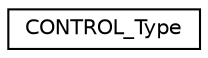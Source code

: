 digraph "Graphical Class Hierarchy"
{
 // LATEX_PDF_SIZE
  edge [fontname="Helvetica",fontsize="10",labelfontname="Helvetica",labelfontsize="10"];
  node [fontname="Helvetica",fontsize="10",shape=record];
  rankdir="LR";
  Node0 [label="CONTROL_Type",height=0.2,width=0.4,color="black", fillcolor="white", style="filled",URL="$unionCONTROL__Type.html",tooltip="Union type to access the Control Registers (CONTROL)."];
}
